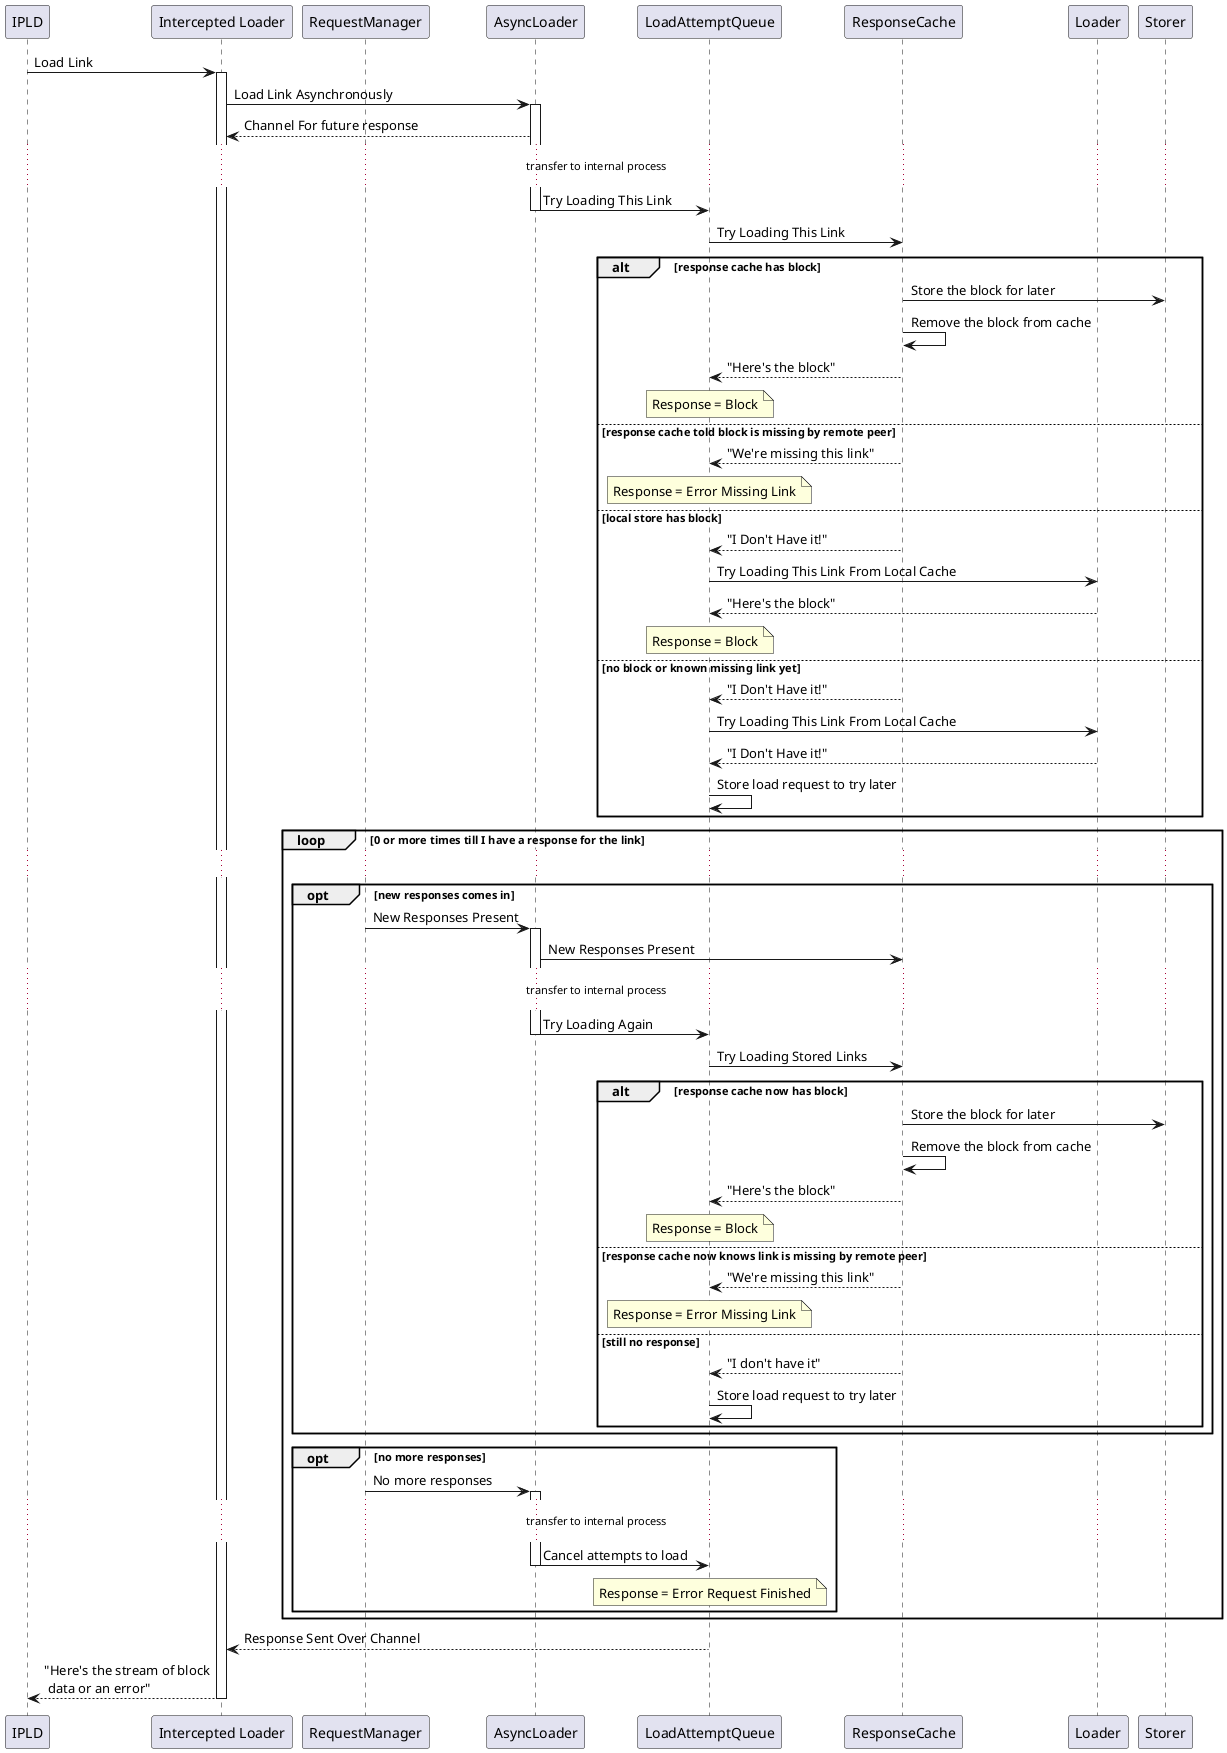 @startuml async loading
participant IPLD
participant "Intercepted Loader" as ILoader
participant RequestManager
participant AsyncLoader
participant LoadAttemptQueue
participant ResponseCache
participant Loader
participant Storer
IPLD -> ILoader: Load Link
activate ILoader
ILoader -> AsyncLoader: Load Link Asynchronously
activate AsyncLoader
ILoader <-- AsyncLoader: Channel For future response
... transfer to internal process ...
AsyncLoader -> LoadAttemptQueue: Try Loading This Link
deactivate AsyncLoader

LoadAttemptQueue -> ResponseCache: Try Loading This Link
alt response cache has block
ResponseCache -> Storer: Store the block for later
ResponseCache -> ResponseCache: Remove the block from cache
LoadAttemptQueue <-- ResponseCache: "Here's the block"
note over LoadAttemptQueue: Response = Block
else response cache told block is missing by remote peer
LoadAttemptQueue <-- ResponseCache: "We're missing this link"
note over LoadAttemptQueue: Response = Error Missing Link
else local store has block
LoadAttemptQueue <-- ResponseCache: "I Don't Have it!"
LoadAttemptQueue -> Loader: Try Loading This Link From Local Cache
LoadAttemptQueue <-- Loader: "Here's the block"
note over LoadAttemptQueue: Response = Block
else no block or known missing link yet
LoadAttemptQueue <-- ResponseCache: "I Don't Have it!"
LoadAttemptQueue -> Loader: Try Loading This Link From Local Cache
LoadAttemptQueue <-- Loader: "I Don't Have it!"
LoadAttemptQueue -> LoadAttemptQueue: Store load request to try later
end
loop 0 or more times till I have a response for the link
...
opt new responses comes in
RequestManager -> AsyncLoader: New Responses Present
activate AsyncLoader
AsyncLoader -> ResponseCache: New Responses Present
... transfer to internal process ...
AsyncLoader -> LoadAttemptQueue: Try Loading Again
deactivate AsyncLoader
LoadAttemptQueue -> ResponseCache: Try Loading Stored Links
alt response cache now has block
ResponseCache -> Storer: Store the block for later
ResponseCache -> ResponseCache: Remove the block from cache
LoadAttemptQueue <-- ResponseCache: "Here's the block"
note over LoadAttemptQueue: Response = Block
else response cache now knows link is missing by remote peer
LoadAttemptQueue <-- ResponseCache: "We're missing this link"
note over LoadAttemptQueue: Response = Error Missing Link
else still no response
LoadAttemptQueue <-- ResponseCache: "I don't have it"
LoadAttemptQueue -> LoadAttemptQueue: Store load request to try later
end
end
opt no more responses
RequestManager -> AsyncLoader: No more responses
activate AsyncLoader
... transfer to internal process ...
AsyncLoader -> LoadAttemptQueue: Cancel attempts to load
note over LoadAttemptQueue: Response = Error Request Finished
deactivate AsyncLoader
end
end
ILoader <-- LoadAttemptQueue: Response Sent Over Channel
IPLD <-- ILoader : "Here's the stream of block\n data or an error"
deactivate ILoader

@enduml
